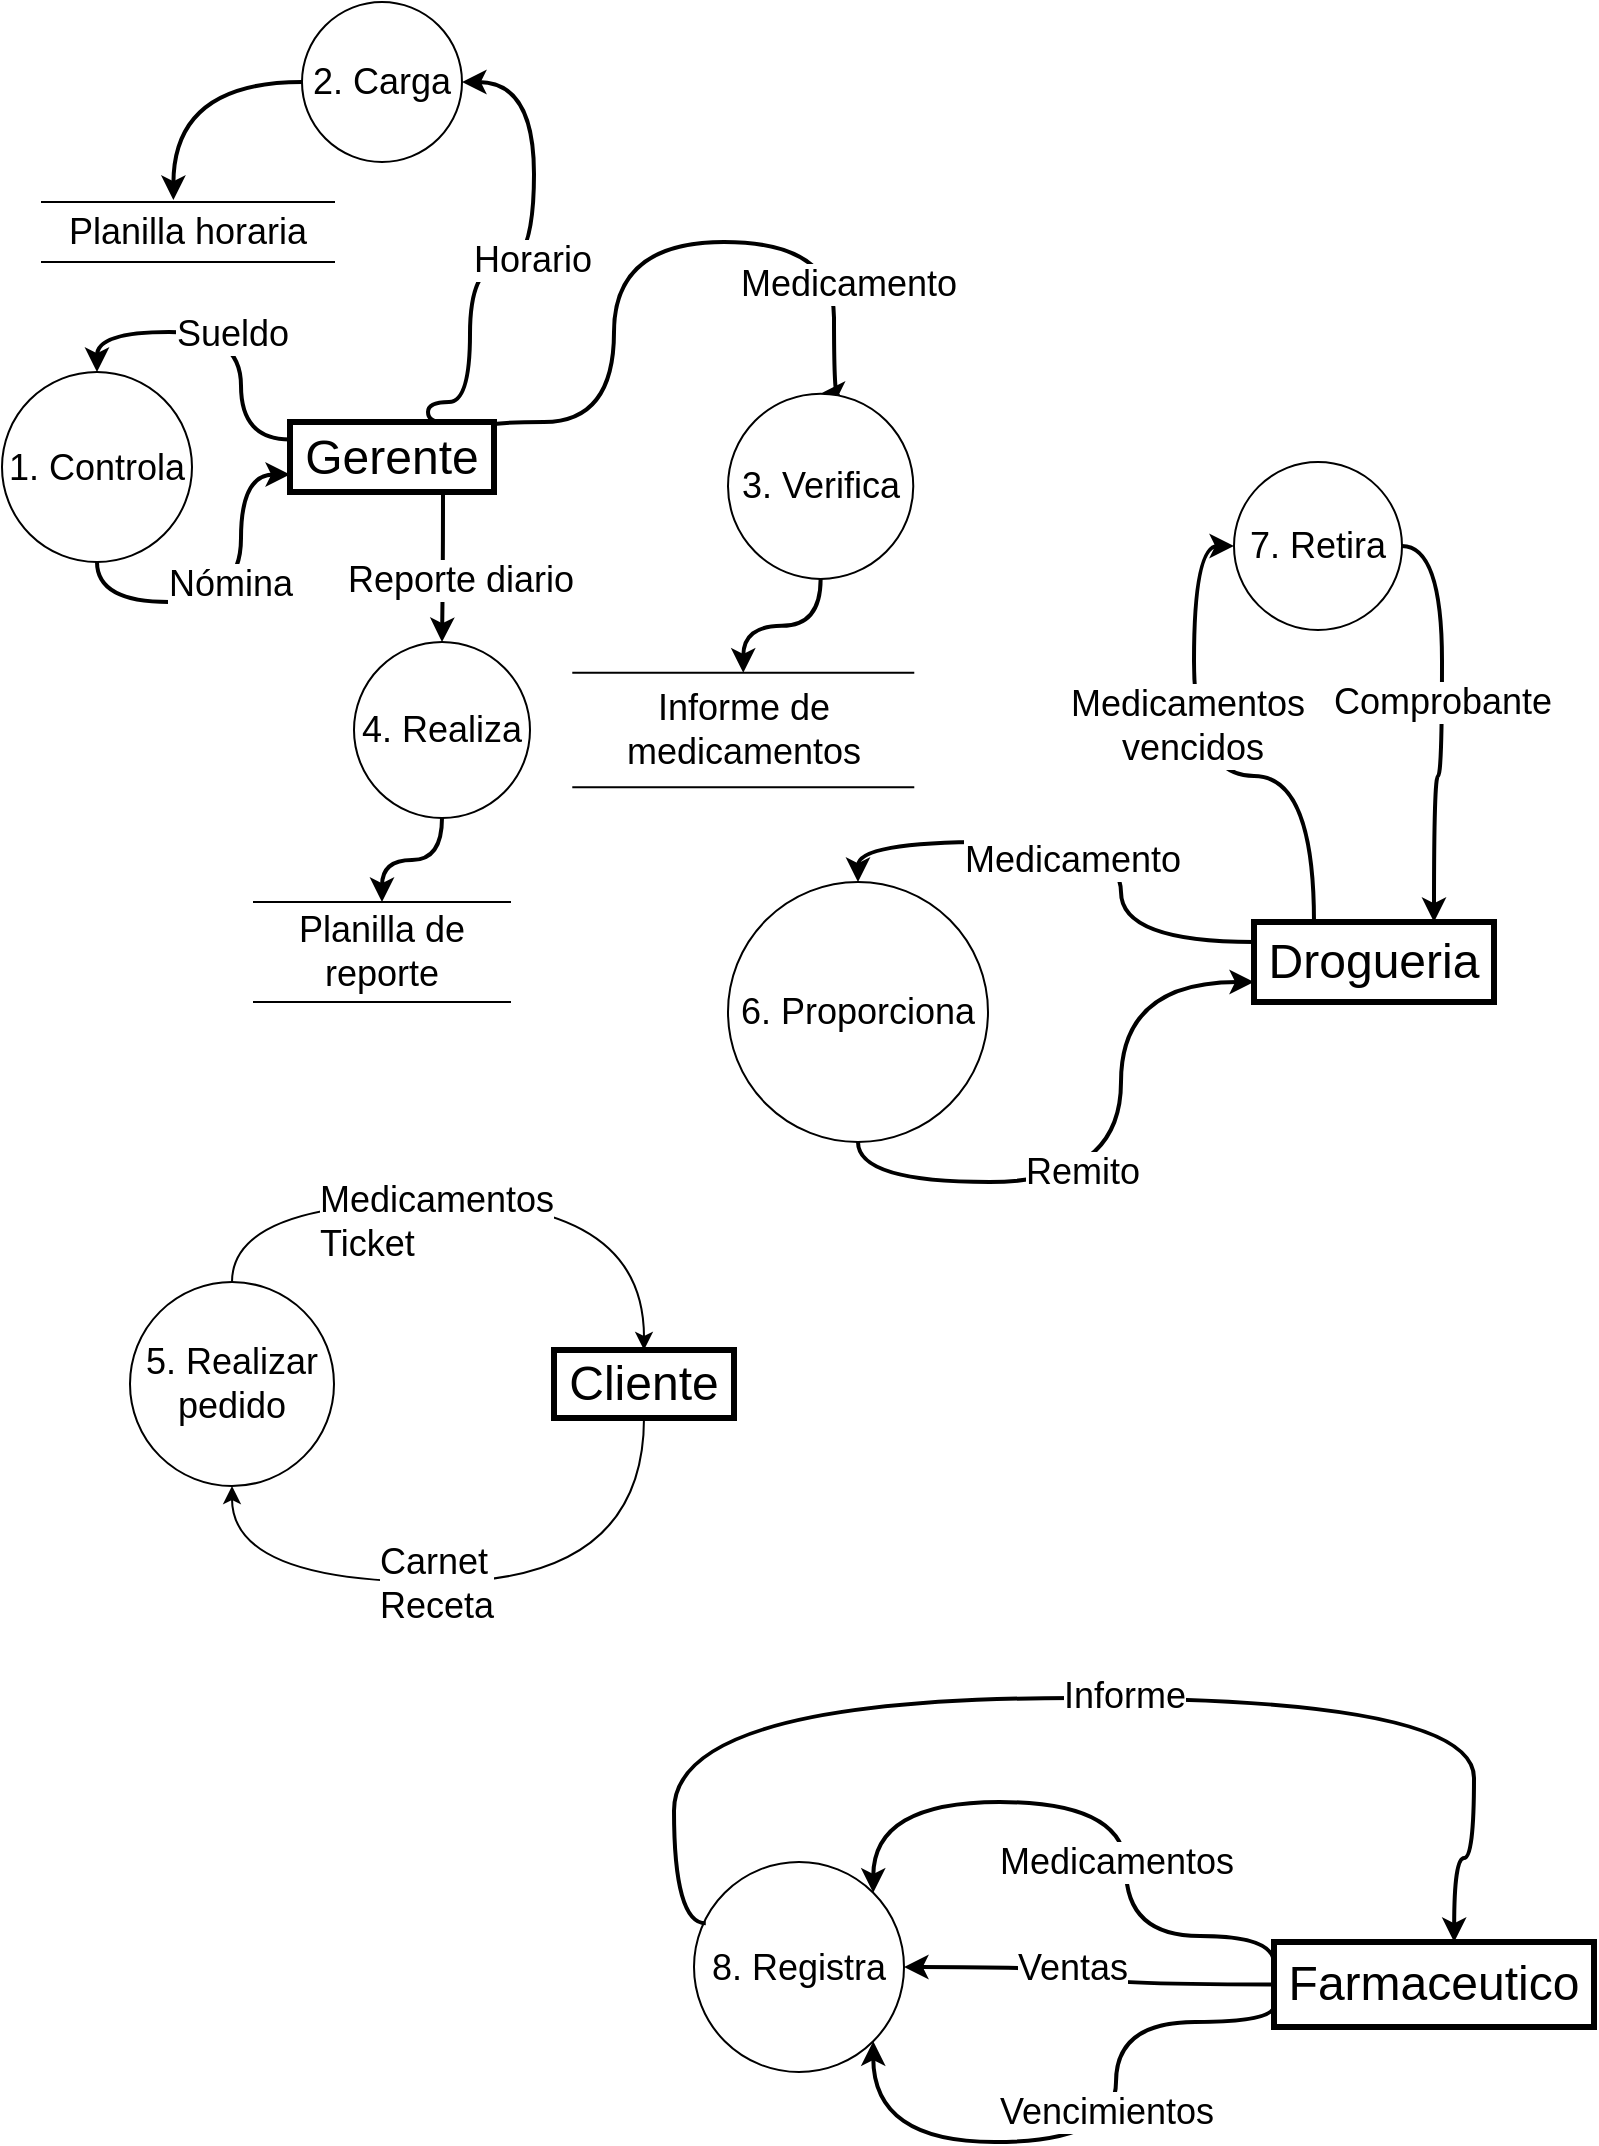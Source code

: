 <mxfile version="24.8.6" pages="2">
  <diagram id="8bPWiTlcKolvTdHzhJPU" name="DFD_Farmacia">
    <mxGraphModel dx="1042" dy="565" grid="1" gridSize="10" guides="1" tooltips="1" connect="1" arrows="1" fold="1" page="1" pageScale="1" pageWidth="827" pageHeight="1169" math="0" shadow="0">
      <root>
        <mxCell id="0" />
        <mxCell id="1" parent="0" />
        <mxCell id="YV-PIig6HxP3eE1vPEk6-2" style="edgeStyle=orthogonalEdgeStyle;shape=connector;curved=1;rounded=0;orthogonalLoop=1;jettySize=auto;html=1;exitX=0;exitY=0.25;exitDx=0;exitDy=0;strokeColor=default;align=center;verticalAlign=middle;fontFamily=Helvetica;fontSize=18;fontColor=default;labelBackgroundColor=default;endArrow=classic;entryX=0.5;entryY=0;entryDx=0;entryDy=0;strokeWidth=2;" parent="1" source="YV-PIig6HxP3eE1vPEk6-7" target="YV-PIig6HxP3eE1vPEk6-4" edge="1">
          <mxGeometry relative="1" as="geometry">
            <mxPoint x="144" y="170" as="targetPoint" />
          </mxGeometry>
        </mxCell>
        <mxCell id="YV-PIig6HxP3eE1vPEk6-3" value="Sueldo" style="edgeLabel;html=1;align=center;verticalAlign=middle;resizable=0;points=[];fontFamily=Helvetica;fontSize=18;fontColor=default;labelBackgroundColor=default;" parent="YV-PIig6HxP3eE1vPEk6-2" connectable="0" vertex="1">
          <mxGeometry x="0.07" y="2" relative="1" as="geometry">
            <mxPoint x="8" y="-1" as="offset" />
          </mxGeometry>
        </mxCell>
        <mxCell id="_czeDnfp9WcagnM8m164-10" style="edgeStyle=orthogonalEdgeStyle;shape=connector;curved=1;rounded=0;orthogonalLoop=1;jettySize=auto;html=1;exitX=0.5;exitY=1;exitDx=0;exitDy=0;entryX=0;entryY=0.75;entryDx=0;entryDy=0;strokeColor=default;align=center;verticalAlign=middle;fontFamily=Helvetica;fontSize=11;fontColor=default;labelBackgroundColor=default;endArrow=classic;strokeWidth=2;" parent="1" source="YV-PIig6HxP3eE1vPEk6-4" target="YV-PIig6HxP3eE1vPEk6-7" edge="1">
          <mxGeometry relative="1" as="geometry" />
        </mxCell>
        <mxCell id="_czeDnfp9WcagnM8m164-11" value="&lt;font style=&quot;font-size: 18px;&quot;&gt;Nómina&lt;/font&gt;" style="edgeLabel;html=1;align=center;verticalAlign=middle;resizable=0;points=[];fontFamily=Helvetica;fontSize=11;fontColor=default;labelBackgroundColor=default;" parent="_czeDnfp9WcagnM8m164-10" vertex="1" connectable="0">
          <mxGeometry x="0.123" y="6" relative="1" as="geometry">
            <mxPoint as="offset" />
          </mxGeometry>
        </mxCell>
        <mxCell id="YV-PIig6HxP3eE1vPEk6-4" value="1. Controla" style="ellipse;whiteSpace=wrap;html=1;aspect=fixed;fontSize=18;" parent="1" vertex="1">
          <mxGeometry x="4" y="195" width="95" height="95" as="geometry" />
        </mxCell>
        <mxCell id="YV-PIig6HxP3eE1vPEk6-5" value="2. Carga" style="ellipse;whiteSpace=wrap;html=1;aspect=fixed;fontSize=18;" parent="1" vertex="1">
          <mxGeometry x="154" y="10" width="80" height="80" as="geometry" />
        </mxCell>
        <mxCell id="YV-PIig6HxP3eE1vPEk6-27" style="edgeStyle=orthogonalEdgeStyle;shape=connector;curved=1;rounded=0;orthogonalLoop=1;jettySize=auto;html=1;exitX=0.5;exitY=1;exitDx=0;exitDy=0;entryX=0.5;entryY=0;entryDx=0;entryDy=0;strokeColor=default;align=center;verticalAlign=middle;fontFamily=Helvetica;fontSize=18;fontColor=default;labelBackgroundColor=default;endArrow=classic;strokeWidth=2;" parent="1" source="YV-PIig6HxP3eE1vPEk6-6" target="YV-PIig6HxP3eE1vPEk6-26" edge="1">
          <mxGeometry relative="1" as="geometry" />
        </mxCell>
        <mxCell id="YV-PIig6HxP3eE1vPEk6-6" value="4. Realiza" style="ellipse;whiteSpace=wrap;html=1;aspect=fixed;fontSize=18;" parent="1" vertex="1">
          <mxGeometry x="180" y="330" width="88" height="88" as="geometry" />
        </mxCell>
        <mxCell id="YV-PIig6HxP3eE1vPEk6-22" style="edgeStyle=orthogonalEdgeStyle;shape=connector;curved=1;rounded=0;orthogonalLoop=1;jettySize=auto;html=1;exitX=1;exitY=0.25;exitDx=0;exitDy=0;entryX=0.5;entryY=0;entryDx=0;entryDy=0;strokeColor=default;align=center;verticalAlign=middle;fontFamily=Helvetica;fontSize=18;fontColor=default;labelBackgroundColor=default;endArrow=classic;strokeWidth=2;" parent="1" source="YV-PIig6HxP3eE1vPEk6-7" target="YV-PIig6HxP3eE1vPEk6-8" edge="1">
          <mxGeometry relative="1" as="geometry">
            <Array as="points">
              <mxPoint x="240" y="220" />
              <mxPoint x="310" y="220" />
              <mxPoint x="310" y="130" />
              <mxPoint x="420" y="130" />
              <mxPoint x="420" y="206" />
            </Array>
          </mxGeometry>
        </mxCell>
        <mxCell id="YV-PIig6HxP3eE1vPEk6-23" value="Medicamento" style="edgeLabel;html=1;align=center;verticalAlign=middle;resizable=0;points=[];fontFamily=Helvetica;fontSize=18;fontColor=default;labelBackgroundColor=default;" parent="YV-PIig6HxP3eE1vPEk6-22" connectable="0" vertex="1">
          <mxGeometry x="-0.362" y="-2" relative="1" as="geometry">
            <mxPoint x="115" y="-40" as="offset" />
          </mxGeometry>
        </mxCell>
        <mxCell id="YV-PIig6HxP3eE1vPEk6-24" style="edgeStyle=orthogonalEdgeStyle;shape=connector;curved=1;rounded=0;orthogonalLoop=1;jettySize=auto;html=1;exitX=0.75;exitY=1;exitDx=0;exitDy=0;entryX=0.5;entryY=0;entryDx=0;entryDy=0;strokeColor=default;align=center;verticalAlign=middle;fontFamily=Helvetica;fontSize=18;fontColor=default;labelBackgroundColor=default;endArrow=classic;strokeWidth=2;" parent="1" source="YV-PIig6HxP3eE1vPEk6-7" target="YV-PIig6HxP3eE1vPEk6-6" edge="1">
          <mxGeometry relative="1" as="geometry" />
        </mxCell>
        <mxCell id="YV-PIig6HxP3eE1vPEk6-25" value="Reporte diario" style="edgeLabel;html=1;align=center;verticalAlign=middle;resizable=0;points=[];fontFamily=Helvetica;fontSize=18;fontColor=default;labelBackgroundColor=default;" parent="YV-PIig6HxP3eE1vPEk6-24" connectable="0" vertex="1">
          <mxGeometry x="0.107" y="-2" relative="1" as="geometry">
            <mxPoint x="11" y="2" as="offset" />
          </mxGeometry>
        </mxCell>
        <mxCell id="_czeDnfp9WcagnM8m164-12" style="edgeStyle=orthogonalEdgeStyle;shape=connector;curved=1;rounded=0;orthogonalLoop=1;jettySize=auto;html=1;exitX=0.75;exitY=0;exitDx=0;exitDy=0;entryX=1;entryY=0.5;entryDx=0;entryDy=0;strokeColor=default;strokeWidth=2;align=center;verticalAlign=middle;fontFamily=Helvetica;fontSize=11;fontColor=default;labelBackgroundColor=default;endArrow=classic;" parent="1" source="YV-PIig6HxP3eE1vPEk6-7" target="YV-PIig6HxP3eE1vPEk6-5" edge="1">
          <mxGeometry relative="1" as="geometry">
            <Array as="points">
              <mxPoint x="217" y="210" />
              <mxPoint x="238" y="210" />
              <mxPoint x="238" y="142" />
              <mxPoint x="270" y="142" />
              <mxPoint x="270" y="50" />
            </Array>
          </mxGeometry>
        </mxCell>
        <mxCell id="_czeDnfp9WcagnM8m164-13" value="Horario" style="edgeLabel;html=1;align=center;verticalAlign=middle;resizable=0;points=[];fontFamily=Helvetica;fontSize=18;fontColor=default;labelBackgroundColor=default;" parent="_czeDnfp9WcagnM8m164-12" vertex="1" connectable="0">
          <mxGeometry x="0.032" y="3" relative="1" as="geometry">
            <mxPoint as="offset" />
          </mxGeometry>
        </mxCell>
        <mxCell id="YV-PIig6HxP3eE1vPEk6-7" value="&lt;font style=&quot;font-size: 24px;&quot;&gt;Gerente&lt;/font&gt;" style="rounded=0;whiteSpace=wrap;html=1;fontSize=18;strokeWidth=3;" parent="1" vertex="1">
          <mxGeometry x="148" y="220" width="102" height="35" as="geometry" />
        </mxCell>
        <mxCell id="WtPq1VVU2qWThRhTAuw3-4" style="edgeStyle=orthogonalEdgeStyle;rounded=0;orthogonalLoop=1;jettySize=auto;html=1;exitX=0.5;exitY=1;exitDx=0;exitDy=0;entryX=0.5;entryY=0;entryDx=0;entryDy=0;curved=1;fontSize=18;strokeWidth=2;" parent="1" source="YV-PIig6HxP3eE1vPEk6-8" target="WtPq1VVU2qWThRhTAuw3-3" edge="1">
          <mxGeometry relative="1" as="geometry" />
        </mxCell>
        <mxCell id="YV-PIig6HxP3eE1vPEk6-8" value="3. Verifica" style="ellipse;whiteSpace=wrap;html=1;aspect=fixed;fontSize=18;" parent="1" vertex="1">
          <mxGeometry x="367" y="205.82" width="92.64" height="92.64" as="geometry" />
        </mxCell>
        <mxCell id="_czeDnfp9WcagnM8m164-1" style="edgeStyle=orthogonalEdgeStyle;rounded=0;orthogonalLoop=1;jettySize=auto;html=1;exitX=0;exitY=0.25;exitDx=0;exitDy=0;entryX=1;entryY=0;entryDx=0;entryDy=0;curved=1;strokeWidth=2;" parent="1" source="YV-PIig6HxP3eE1vPEk6-14" target="-HLmebLIenSybxcBl1Y0-35" edge="1">
          <mxGeometry relative="1" as="geometry">
            <Array as="points">
              <mxPoint x="566" y="977" />
              <mxPoint x="566" y="910" />
              <mxPoint x="440" y="910" />
            </Array>
          </mxGeometry>
        </mxCell>
        <mxCell id="_czeDnfp9WcagnM8m164-4" value="&lt;font style=&quot;font-size: 18px;&quot;&gt;Medicamentos&lt;/font&gt;" style="edgeLabel;html=1;align=center;verticalAlign=middle;resizable=0;points=[];fontSize=18;" parent="_czeDnfp9WcagnM8m164-1" vertex="1" connectable="0">
          <mxGeometry x="0.209" y="4" relative="1" as="geometry">
            <mxPoint x="38" y="26" as="offset" />
          </mxGeometry>
        </mxCell>
        <mxCell id="_czeDnfp9WcagnM8m164-2" style="edgeStyle=orthogonalEdgeStyle;rounded=0;orthogonalLoop=1;jettySize=auto;html=1;exitX=0;exitY=0.75;exitDx=0;exitDy=0;entryX=1;entryY=1;entryDx=0;entryDy=0;curved=1;strokeWidth=2;" parent="1" source="YV-PIig6HxP3eE1vPEk6-14" target="-HLmebLIenSybxcBl1Y0-35" edge="1">
          <mxGeometry relative="1" as="geometry">
            <Array as="points">
              <mxPoint x="640" y="1020" />
              <mxPoint x="561" y="1020" />
              <mxPoint x="561" y="1080" />
              <mxPoint x="440" y="1080" />
            </Array>
          </mxGeometry>
        </mxCell>
        <mxCell id="_czeDnfp9WcagnM8m164-6" value="&lt;font style=&quot;font-size: 18px;&quot;&gt;Vencimientos&lt;/font&gt;" style="edgeLabel;html=1;align=center;verticalAlign=middle;resizable=0;points=[];fontSize=18;" parent="_czeDnfp9WcagnM8m164-2" vertex="1" connectable="0">
          <mxGeometry x="-0.038" y="-6" relative="1" as="geometry">
            <mxPoint x="1" y="-9" as="offset" />
          </mxGeometry>
        </mxCell>
        <mxCell id="_czeDnfp9WcagnM8m164-3" style="edgeStyle=orthogonalEdgeStyle;rounded=0;orthogonalLoop=1;jettySize=auto;html=1;exitX=0;exitY=0.5;exitDx=0;exitDy=0;entryX=1;entryY=0.5;entryDx=0;entryDy=0;curved=1;strokeWidth=2;" parent="1" source="YV-PIig6HxP3eE1vPEk6-14" target="-HLmebLIenSybxcBl1Y0-35" edge="1">
          <mxGeometry relative="1" as="geometry" />
        </mxCell>
        <mxCell id="_czeDnfp9WcagnM8m164-5" value="&lt;font style=&quot;font-size: 18px;&quot;&gt;Ventas&lt;/font&gt;" style="edgeLabel;html=1;align=center;verticalAlign=middle;resizable=0;points=[];fontSize=18;" parent="_czeDnfp9WcagnM8m164-3" vertex="1" connectable="0">
          <mxGeometry x="0.059" relative="1" as="geometry">
            <mxPoint x="-8" as="offset" />
          </mxGeometry>
        </mxCell>
        <mxCell id="YV-PIig6HxP3eE1vPEk6-14" value="&lt;font style=&quot;font-size: 24px;&quot;&gt;Farmaceutico&lt;/font&gt;" style="rounded=0;whiteSpace=wrap;html=1;fontSize=18;strokeWidth=3;" parent="1" vertex="1">
          <mxGeometry x="640" y="980" width="160" height="42.5" as="geometry" />
        </mxCell>
        <mxCell id="YV-PIig6HxP3eE1vPEk6-20" value="Planilla horaria" style="shape=partialRectangle;whiteSpace=wrap;html=1;left=0;right=0;fillColor=none;fontFamily=Helvetica;fontSize=18;fontColor=default;labelBackgroundColor=default;" parent="1" vertex="1">
          <mxGeometry x="24" y="110" width="146" height="30" as="geometry" />
        </mxCell>
        <mxCell id="YV-PIig6HxP3eE1vPEk6-26" value="Planilla de reporte" style="shape=partialRectangle;whiteSpace=wrap;html=1;left=0;right=0;fillColor=none;fontFamily=Helvetica;fontSize=18;fontColor=default;labelBackgroundColor=default;" parent="1" vertex="1">
          <mxGeometry x="130" y="460" width="128" height="50" as="geometry" />
        </mxCell>
        <mxCell id="YV-PIig6HxP3eE1vPEk6-47" style="edgeStyle=orthogonalEdgeStyle;shape=connector;curved=1;rounded=0;orthogonalLoop=1;jettySize=auto;html=1;exitX=0;exitY=0.25;exitDx=0;exitDy=0;strokeColor=default;align=center;verticalAlign=middle;fontFamily=Helvetica;fontSize=18;fontColor=default;labelBackgroundColor=default;endArrow=classic;entryX=0.5;entryY=0;entryDx=0;entryDy=0;strokeWidth=2;" parent="1" source="YV-PIig6HxP3eE1vPEk6-55" target="YV-PIig6HxP3eE1vPEk6-49" edge="1">
          <mxGeometry relative="1" as="geometry">
            <mxPoint x="531" y="80.04" as="targetPoint" />
          </mxGeometry>
        </mxCell>
        <mxCell id="YV-PIig6HxP3eE1vPEk6-48" value="Medicamento" style="edgeLabel;html=1;align=center;verticalAlign=middle;resizable=0;points=[];fontFamily=Helvetica;fontSize=18;fontColor=default;labelBackgroundColor=default;" parent="YV-PIig6HxP3eE1vPEk6-47" connectable="0" vertex="1">
          <mxGeometry x="0.07" y="2" relative="1" as="geometry">
            <mxPoint x="2" y="7" as="offset" />
          </mxGeometry>
        </mxCell>
        <mxCell id="YV-PIig6HxP3eE1vPEk6-49" value="6. Proporciona" style="ellipse;whiteSpace=wrap;html=1;aspect=fixed;fontSize=18;" parent="1" vertex="1">
          <mxGeometry x="367" y="450" width="130" height="130" as="geometry" />
        </mxCell>
        <mxCell id="-HLmebLIenSybxcBl1Y0-60" style="edgeStyle=orthogonalEdgeStyle;shape=connector;curved=1;rounded=0;orthogonalLoop=1;jettySize=auto;html=1;exitX=0.25;exitY=0;exitDx=0;exitDy=0;entryX=0;entryY=0.5;entryDx=0;entryDy=0;strokeColor=default;align=center;verticalAlign=middle;fontFamily=Helvetica;fontSize=18;fontColor=default;labelBackgroundColor=default;endArrow=classic;strokeWidth=2;" parent="1" source="YV-PIig6HxP3eE1vPEk6-55" target="-HLmebLIenSybxcBl1Y0-53" edge="1">
          <mxGeometry relative="1" as="geometry" />
        </mxCell>
        <mxCell id="-HLmebLIenSybxcBl1Y0-61" value="Medicamentos&amp;nbsp;&lt;div style=&quot;font-size: 18px;&quot;&gt;vencidos&lt;/div&gt;" style="edgeLabel;html=1;align=center;verticalAlign=middle;resizable=0;points=[];fontFamily=Helvetica;fontSize=18;fontColor=default;labelBackgroundColor=default;" parent="-HLmebLIenSybxcBl1Y0-60" vertex="1" connectable="0">
          <mxGeometry x="0.183" y="1" relative="1" as="geometry">
            <mxPoint as="offset" />
          </mxGeometry>
        </mxCell>
        <mxCell id="YV-PIig6HxP3eE1vPEk6-55" value="&lt;font style=&quot;font-size: 24px;&quot;&gt;Drogueria&lt;/font&gt;" style="rounded=0;whiteSpace=wrap;html=1;fontSize=18;strokeWidth=3;" parent="1" vertex="1">
          <mxGeometry x="630" y="470" width="120" height="40" as="geometry" />
        </mxCell>
        <mxCell id="YV-PIig6HxP3eE1vPEk6-57" style="edgeStyle=orthogonalEdgeStyle;shape=connector;curved=1;rounded=0;orthogonalLoop=1;jettySize=auto;html=1;strokeColor=default;align=center;verticalAlign=middle;fontFamily=Helvetica;fontSize=18;fontColor=default;labelBackgroundColor=default;endArrow=classic;entryX=0;entryY=0.75;entryDx=0;entryDy=0;exitX=0.5;exitY=1;exitDx=0;exitDy=0;strokeWidth=2;" parent="1" source="YV-PIig6HxP3eE1vPEk6-49" target="YV-PIig6HxP3eE1vPEk6-55" edge="1">
          <mxGeometry relative="1" as="geometry">
            <mxPoint x="431.0" y="220.0" as="targetPoint" />
          </mxGeometry>
        </mxCell>
        <mxCell id="YV-PIig6HxP3eE1vPEk6-58" value="Remito" style="edgeLabel;html=1;align=center;verticalAlign=middle;resizable=0;points=[];fontFamily=Helvetica;fontSize=18;fontColor=default;labelBackgroundColor=default;" parent="YV-PIig6HxP3eE1vPEk6-57" connectable="0" vertex="1">
          <mxGeometry x="-0.225" y="7" relative="1" as="geometry">
            <mxPoint x="9" y="2" as="offset" />
          </mxGeometry>
        </mxCell>
        <mxCell id="WtPq1VVU2qWThRhTAuw3-3" value="Informe de medicamentos" style="shape=partialRectangle;whiteSpace=wrap;html=1;left=0;right=0;fillColor=none;fontFamily=Helvetica;fontSize=18;fontColor=default;labelBackgroundColor=default;" parent="1" vertex="1">
          <mxGeometry x="289.64" y="345.35" width="170" height="57.29" as="geometry" />
        </mxCell>
        <mxCell id="Fgx4nzN2i-ZgMFETRYgD-6" style="edgeStyle=orthogonalEdgeStyle;shape=connector;curved=1;rounded=0;orthogonalLoop=1;jettySize=auto;html=1;exitX=0.5;exitY=1;exitDx=0;exitDy=0;entryX=0.5;entryY=1;entryDx=0;entryDy=0;strokeColor=default;align=center;verticalAlign=middle;fontFamily=Helvetica;fontSize=11;fontColor=default;labelBackgroundColor=default;endArrow=classic;" edge="1" parent="1" source="-HLmebLIenSybxcBl1Y0-29" target="Fgx4nzN2i-ZgMFETRYgD-1">
          <mxGeometry relative="1" as="geometry">
            <Array as="points">
              <mxPoint x="325" y="800" />
              <mxPoint x="119" y="800" />
            </Array>
          </mxGeometry>
        </mxCell>
        <mxCell id="Fgx4nzN2i-ZgMFETRYgD-7" value="Carnet&lt;div&gt;Receta&lt;/div&gt;" style="edgeLabel;html=1;align=left;verticalAlign=middle;resizable=0;points=[];fontFamily=Helvetica;fontSize=18;fontColor=default;labelBackgroundColor=default;" vertex="1" connectable="0" parent="Fgx4nzN2i-ZgMFETRYgD-6">
          <mxGeometry x="0.11" y="1" relative="1" as="geometry">
            <mxPoint x="-30" as="offset" />
          </mxGeometry>
        </mxCell>
        <mxCell id="-HLmebLIenSybxcBl1Y0-29" value="&lt;font style=&quot;font-size: 24px;&quot;&gt;Cliente&lt;/font&gt;" style="rounded=0;whiteSpace=wrap;html=1;fontSize=18;strokeWidth=3;" parent="1" vertex="1">
          <mxGeometry x="280" y="684" width="90" height="34" as="geometry" />
        </mxCell>
        <mxCell id="-HLmebLIenSybxcBl1Y0-35" value="8. Registra" style="ellipse;whiteSpace=wrap;html=1;aspect=fixed;fontSize=18;" parent="1" vertex="1">
          <mxGeometry x="350" y="940" width="105" height="105" as="geometry" />
        </mxCell>
        <mxCell id="-HLmebLIenSybxcBl1Y0-57" style="edgeStyle=orthogonalEdgeStyle;shape=connector;curved=1;rounded=0;orthogonalLoop=1;jettySize=auto;html=1;exitX=1;exitY=0.5;exitDx=0;exitDy=0;entryX=0.75;entryY=0;entryDx=0;entryDy=0;strokeColor=default;align=center;verticalAlign=middle;fontFamily=Helvetica;fontSize=18;fontColor=default;labelBackgroundColor=default;endArrow=classic;strokeWidth=2;" parent="1" source="-HLmebLIenSybxcBl1Y0-53" target="YV-PIig6HxP3eE1vPEk6-55" edge="1">
          <mxGeometry relative="1" as="geometry" />
        </mxCell>
        <mxCell id="-HLmebLIenSybxcBl1Y0-58" value="Comprobante" style="edgeLabel;html=1;align=center;verticalAlign=middle;resizable=0;points=[];fontFamily=Helvetica;fontSize=18;fontColor=default;labelBackgroundColor=default;" parent="-HLmebLIenSybxcBl1Y0-57" vertex="1" connectable="0">
          <mxGeometry x="-0.082" relative="1" as="geometry">
            <mxPoint as="offset" />
          </mxGeometry>
        </mxCell>
        <mxCell id="-HLmebLIenSybxcBl1Y0-53" value="7. Retira" style="ellipse;whiteSpace=wrap;html=1;aspect=fixed;fontSize=18;" parent="1" vertex="1">
          <mxGeometry x="620" y="240.0" width="84" height="84" as="geometry" />
        </mxCell>
        <mxCell id="_czeDnfp9WcagnM8m164-7" style="edgeStyle=orthogonalEdgeStyle;rounded=0;orthogonalLoop=1;jettySize=auto;html=1;entryX=0.563;entryY=0;entryDx=0;entryDy=0;entryPerimeter=0;curved=1;strokeWidth=2;exitX=0.056;exitY=0.292;exitDx=0;exitDy=0;exitPerimeter=0;" parent="1" source="-HLmebLIenSybxcBl1Y0-35" target="YV-PIig6HxP3eE1vPEk6-14" edge="1">
          <mxGeometry relative="1" as="geometry">
            <mxPoint x="350" y="970" as="sourcePoint" />
            <mxPoint x="735.28" y="968.053" as="targetPoint" />
            <Array as="points">
              <mxPoint x="340" y="971" />
              <mxPoint x="340" y="858" />
              <mxPoint x="740" y="858" />
              <mxPoint x="740" y="938" />
              <mxPoint x="730" y="938" />
            </Array>
          </mxGeometry>
        </mxCell>
        <mxCell id="_czeDnfp9WcagnM8m164-8" value="&lt;span style=&quot;font-size: 18px;&quot;&gt;Informe&lt;/span&gt;" style="edgeLabel;html=1;align=center;verticalAlign=middle;resizable=0;points=[];fontSize=18;" parent="_czeDnfp9WcagnM8m164-7" vertex="1" connectable="0">
          <mxGeometry x="0.069" y="1" relative="1" as="geometry">
            <mxPoint as="offset" />
          </mxGeometry>
        </mxCell>
        <mxCell id="_czeDnfp9WcagnM8m164-9" style="edgeStyle=orthogonalEdgeStyle;rounded=0;orthogonalLoop=1;jettySize=auto;html=1;exitX=0;exitY=0.5;exitDx=0;exitDy=0;entryX=0.45;entryY=-0.033;entryDx=0;entryDy=0;entryPerimeter=0;curved=1;strokeWidth=2;" parent="1" source="YV-PIig6HxP3eE1vPEk6-5" target="YV-PIig6HxP3eE1vPEk6-20" edge="1">
          <mxGeometry relative="1" as="geometry" />
        </mxCell>
        <mxCell id="Fgx4nzN2i-ZgMFETRYgD-5" style="edgeStyle=orthogonalEdgeStyle;shape=connector;curved=1;rounded=0;orthogonalLoop=1;jettySize=auto;html=1;exitX=0.5;exitY=0;exitDx=0;exitDy=0;entryX=0.5;entryY=0;entryDx=0;entryDy=0;strokeColor=default;align=center;verticalAlign=middle;fontFamily=Helvetica;fontSize=11;fontColor=default;labelBackgroundColor=default;endArrow=classic;" edge="1" parent="1" source="Fgx4nzN2i-ZgMFETRYgD-1" target="-HLmebLIenSybxcBl1Y0-29">
          <mxGeometry relative="1" as="geometry">
            <Array as="points">
              <mxPoint x="119" y="610" />
              <mxPoint x="325" y="610" />
            </Array>
          </mxGeometry>
        </mxCell>
        <mxCell id="Fgx4nzN2i-ZgMFETRYgD-8" value="Medicamentos&lt;div&gt;Ticket&lt;/div&gt;" style="edgeLabel;html=1;align=left;verticalAlign=middle;resizable=0;points=[];fontFamily=Helvetica;fontSize=18;fontColor=default;labelBackgroundColor=default;" vertex="1" connectable="0" parent="Fgx4nzN2i-ZgMFETRYgD-5">
          <mxGeometry x="-0.085" relative="1" as="geometry">
            <mxPoint x="-65" y="10" as="offset" />
          </mxGeometry>
        </mxCell>
        <mxCell id="Fgx4nzN2i-ZgMFETRYgD-1" value="5. Realizar pedido" style="ellipse;whiteSpace=wrap;html=1;aspect=fixed;fontSize=18;" vertex="1" parent="1">
          <mxGeometry x="68" y="650" width="102" height="102" as="geometry" />
        </mxCell>
      </root>
    </mxGraphModel>
  </diagram>
  <diagram id="hfL9VkpcNAfhfD8cQorw" name="DER_Farmacia">
    <mxGraphModel dx="1389" dy="753" grid="1" gridSize="10" guides="1" tooltips="1" connect="1" arrows="1" fold="1" page="1" pageScale="1" pageWidth="827" pageHeight="1169" math="0" shadow="0">
      <root>
        <mxCell id="0" />
        <mxCell id="1" parent="0" />
        <mxCell id="d__77BIjv8BIxXyRGoV--1" style="edgeStyle=orthogonalEdgeStyle;shape=connector;curved=1;rounded=0;orthogonalLoop=1;jettySize=auto;html=1;exitX=0.5;exitY=1;exitDx=0;exitDy=0;entryX=0.5;entryY=0;entryDx=0;entryDy=0;strokeColor=default;strokeWidth=2;align=center;verticalAlign=middle;fontFamily=Helvetica;fontSize=11;fontColor=default;labelBackgroundColor=default;endArrow=classic;" edge="1" parent="1" source="PA_TCz9xRh9xSV_oXa-k-8" target="uQWyk7mKVvRFVSpA66os-4">
          <mxGeometry relative="1" as="geometry" />
        </mxCell>
        <mxCell id="zKrqzVpvnBBqY-nF42Q9-30" style="edgeStyle=orthogonalEdgeStyle;rounded=0;orthogonalLoop=1;jettySize=auto;html=1;strokeWidth=2;entryX=0.444;entryY=1.008;entryDx=0;entryDy=0;entryPerimeter=0;" parent="1" source="PA_TCz9xRh9xSV_oXa-k-25" target="PA_TCz9xRh9xSV_oXa-k-2" edge="1">
          <mxGeometry relative="1" as="geometry">
            <Array as="points" />
            <mxPoint x="290" y="121" as="targetPoint" />
          </mxGeometry>
        </mxCell>
        <mxCell id="zKrqzVpvnBBqY-nF42Q9-23" value="Medicamentos vencidos" style="rounded=0;whiteSpace=wrap;html=1;strokeWidth=2;fontSize=18;" parent="1" vertex="1">
          <mxGeometry x="505" y="342.5" width="135" height="50" as="geometry" />
        </mxCell>
        <mxCell id="zKrqzVpvnBBqY-nF42Q9-15" value="Emitir" style="rhombus;whiteSpace=wrap;html=1;strokeWidth=2;fontSize=18;" parent="1" vertex="1">
          <mxGeometry x="225" y="480" width="70" height="60" as="geometry" />
        </mxCell>
        <mxCell id="uQWyk7mKVvRFVSpA66os-4" value="Factura" style="rounded=0;whiteSpace=wrap;html=1;strokeWidth=2;fontSize=18;" parent="1" vertex="1">
          <mxGeometry x="225" y="610" width="70" height="30" as="geometry" />
        </mxCell>
        <mxCell id="X5R0ymO6Hlq577S1Xbkf-3" style="edgeStyle=orthogonalEdgeStyle;rounded=0;orthogonalLoop=1;jettySize=auto;html=1;exitX=1;exitY=0.5;exitDx=0;exitDy=0;entryX=0;entryY=0.5;entryDx=0;entryDy=0;strokeWidth=2;" parent="1" source="PA_TCz9xRh9xSV_oXa-k-1" target="PA_TCz9xRh9xSV_oXa-k-2" edge="1">
          <mxGeometry relative="1" as="geometry" />
        </mxCell>
        <mxCell id="PKkPOk1d82J491KUQw9T-4" style="edgeStyle=orthogonalEdgeStyle;shape=connector;curved=1;rounded=0;orthogonalLoop=1;jettySize=auto;html=1;exitX=0.5;exitY=1;exitDx=0;exitDy=0;entryX=0.5;entryY=0;entryDx=0;entryDy=0;strokeColor=default;strokeWidth=2;align=center;verticalAlign=middle;fontFamily=Helvetica;fontSize=11;fontColor=default;labelBackgroundColor=default;endArrow=classic;" edge="1" parent="1" source="PA_TCz9xRh9xSV_oXa-k-1" target="PA_TCz9xRh9xSV_oXa-k-31">
          <mxGeometry relative="1" as="geometry" />
        </mxCell>
        <mxCell id="PA_TCz9xRh9xSV_oXa-k-1" value="Cliente" style="rounded=0;whiteSpace=wrap;html=1;strokeWidth=2;fontSize=24;" parent="1" vertex="1">
          <mxGeometry x="10" y="80" width="80" height="30" as="geometry" />
        </mxCell>
        <mxCell id="PA_TCz9xRh9xSV_oXa-k-2" value="Medicamento" style="rounded=0;whiteSpace=wrap;html=1;strokeWidth=2;fontSize=18;" parent="1" vertex="1">
          <mxGeometry x="212" y="70" width="110" height="50" as="geometry" />
        </mxCell>
        <mxCell id="X5R0ymO6Hlq577S1Xbkf-2" style="edgeStyle=orthogonalEdgeStyle;rounded=0;orthogonalLoop=1;jettySize=auto;html=1;exitX=0;exitY=0.5;exitDx=0;exitDy=0;entryX=1;entryY=0.5;entryDx=0;entryDy=0;strokeWidth=2;" parent="1" source="PA_TCz9xRh9xSV_oXa-k-3" target="PA_TCz9xRh9xSV_oXa-k-2" edge="1">
          <mxGeometry relative="1" as="geometry" />
        </mxCell>
        <mxCell id="PA_TCz9xRh9xSV_oXa-k-3" value="&lt;font style=&quot;font-size: 24px;&quot;&gt;Farmacéutico&lt;/font&gt;" style="rounded=0;whiteSpace=wrap;html=1;strokeWidth=2;" parent="1" vertex="1">
          <mxGeometry x="440" y="73.75" width="150" height="42.5" as="geometry" />
        </mxCell>
        <mxCell id="PA_TCz9xRh9xSV_oXa-k-36" style="edgeStyle=orthogonalEdgeStyle;rounded=0;orthogonalLoop=1;jettySize=auto;html=1;exitX=0;exitY=0.5;exitDx=0;exitDy=0;entryX=1;entryY=0.5;entryDx=0;entryDy=0;strokeWidth=2;" parent="1" source="PA_TCz9xRh9xSV_oXa-k-4" target="PA_TCz9xRh9xSV_oXa-k-3" edge="1">
          <mxGeometry relative="1" as="geometry" />
        </mxCell>
        <mxCell id="PA_TCz9xRh9xSV_oXa-k-4" value="&lt;font style=&quot;font-size: 24px;&quot;&gt;Gerente&lt;/font&gt;" style="rounded=0;whiteSpace=wrap;html=1;strokeWidth=2;" parent="1" vertex="1">
          <mxGeometry x="720" y="75" width="90" height="40" as="geometry" />
        </mxCell>
        <mxCell id="PA_TCz9xRh9xSV_oXa-k-5" value="Compra" style="rhombus;whiteSpace=wrap;html=1;strokeWidth=2;fontSize=18;" parent="1" vertex="1">
          <mxGeometry x="100" y="65" width="90" height="60" as="geometry" />
        </mxCell>
        <mxCell id="PA_TCz9xRh9xSV_oXa-k-6" value="Entrega" style="rhombus;whiteSpace=wrap;html=1;strokeWidth=2;fontSize=18;" parent="1" vertex="1">
          <mxGeometry x="344" y="60" width="86" height="70" as="geometry" />
        </mxCell>
        <mxCell id="PA_TCz9xRh9xSV_oXa-k-7" value="&lt;font style=&quot;font-size: 18px;&quot;&gt;Controla&lt;/font&gt;" style="rhombus;whiteSpace=wrap;html=1;strokeWidth=2;" parent="1" vertex="1">
          <mxGeometry x="610" y="67.5" width="90" height="55" as="geometry" />
        </mxCell>
        <mxCell id="zKrqzVpvnBBqY-nF42Q9-26" style="edgeStyle=orthogonalEdgeStyle;rounded=0;orthogonalLoop=1;jettySize=auto;html=1;exitX=1;exitY=0.5;exitDx=0;exitDy=0;entryX=0;entryY=0.5;entryDx=0;entryDy=0;strokeWidth=2;" parent="1" source="PA_TCz9xRh9xSV_oXa-k-8" target="zKrqzVpvnBBqY-nF42Q9-23" edge="1">
          <mxGeometry relative="1" as="geometry" />
        </mxCell>
        <mxCell id="jYtnLY6wCE0lxXZNdrm9-3" style="edgeStyle=orthogonalEdgeStyle;shape=connector;rounded=0;orthogonalLoop=1;jettySize=auto;html=1;exitX=0.5;exitY=0;exitDx=0;exitDy=0;entryX=0.5;entryY=1;entryDx=0;entryDy=0;strokeColor=default;strokeWidth=2;align=center;verticalAlign=middle;fontFamily=Helvetica;fontSize=11;fontColor=default;labelBackgroundColor=default;endArrow=classic;" edge="1" parent="1" source="PA_TCz9xRh9xSV_oXa-k-8" target="PA_TCz9xRh9xSV_oXa-k-25">
          <mxGeometry relative="1" as="geometry" />
        </mxCell>
        <mxCell id="PA_TCz9xRh9xSV_oXa-k-8" value="Drogueria" style="rounded=0;whiteSpace=wrap;html=1;strokeWidth=2;fontSize=24;" parent="1" vertex="1">
          <mxGeometry x="205" y="340" width="110" height="60" as="geometry" />
        </mxCell>
        <mxCell id="PA_TCz9xRh9xSV_oXa-k-31" value="Ticket fiscal" style="rounded=0;whiteSpace=wrap;html=1;strokeWidth=2;fontSize=18;" parent="1" vertex="1">
          <mxGeometry x="5" y="260" width="90" height="40" as="geometry" />
        </mxCell>
        <mxCell id="zKrqzVpvnBBqY-nF42Q9-1" value="1" style="text;html=1;align=center;verticalAlign=middle;whiteSpace=wrap;rounded=0;strokeWidth=2;" parent="1" vertex="1">
          <mxGeometry x="80" y="65" width="50" height="20" as="geometry" />
        </mxCell>
        <mxCell id="zKrqzVpvnBBqY-nF42Q9-5" value="N" style="text;html=1;align=center;verticalAlign=middle;whiteSpace=wrap;rounded=0;strokeWidth=2;" parent="1" vertex="1">
          <mxGeometry x="160" y="60" width="60" height="30" as="geometry" />
        </mxCell>
        <mxCell id="zKrqzVpvnBBqY-nF42Q9-7" value="N" style="text;html=1;align=center;verticalAlign=middle;whiteSpace=wrap;rounded=0;strokeWidth=2;" parent="1" vertex="1">
          <mxGeometry x="240" y="170" width="60" height="30" as="geometry" />
        </mxCell>
        <mxCell id="zKrqzVpvnBBqY-nF42Q9-8" value="1" style="text;html=1;align=center;verticalAlign=middle;whiteSpace=wrap;rounded=0;strokeWidth=2;" parent="1" vertex="1">
          <mxGeometry x="670" y="60" width="60" height="30" as="geometry" />
        </mxCell>
        <mxCell id="zKrqzVpvnBBqY-nF42Q9-9" value="N" style="text;html=1;align=center;verticalAlign=middle;whiteSpace=wrap;rounded=0;strokeWidth=2;" parent="1" vertex="1">
          <mxGeometry x="590" y="60" width="60" height="30" as="geometry" />
        </mxCell>
        <mxCell id="zKrqzVpvnBBqY-nF42Q9-10" value="1" style="text;html=1;align=center;verticalAlign=middle;whiteSpace=wrap;rounded=0;strokeWidth=2;" parent="1" vertex="1">
          <mxGeometry x="400" y="60" width="60" height="30" as="geometry" />
        </mxCell>
        <mxCell id="zKrqzVpvnBBqY-nF42Q9-11" value="N" style="text;html=1;align=center;verticalAlign=middle;whiteSpace=wrap;rounded=0;strokeWidth=2;" parent="1" vertex="1">
          <mxGeometry x="315" y="60" width="60" height="30" as="geometry" />
        </mxCell>
        <mxCell id="zKrqzVpvnBBqY-nF42Q9-12" value="&lt;font style=&quot;font-size: 18px;&quot;&gt;Recibe&lt;/font&gt;" style="rhombus;whiteSpace=wrap;html=1;strokeWidth=2;" parent="1" vertex="1">
          <mxGeometry x="5" y="170" width="90" height="50" as="geometry" />
        </mxCell>
        <mxCell id="zKrqzVpvnBBqY-nF42Q9-17" value="1" style="text;html=1;align=center;verticalAlign=middle;whiteSpace=wrap;rounded=0;strokeWidth=2;" parent="1" vertex="1">
          <mxGeometry x="35" y="150" width="60" height="30" as="geometry" />
        </mxCell>
        <mxCell id="zKrqzVpvnBBqY-nF42Q9-18" value="1" style="text;html=1;align=center;verticalAlign=middle;whiteSpace=wrap;rounded=0;strokeWidth=2;" parent="1" vertex="1">
          <mxGeometry x="35" y="220" width="60" height="30" as="geometry" />
        </mxCell>
        <mxCell id="zKrqzVpvnBBqY-nF42Q9-19" value="1" style="text;html=1;align=center;verticalAlign=middle;whiteSpace=wrap;rounded=0;strokeWidth=2;" parent="1" vertex="1">
          <mxGeometry x="240" y="400" width="60" height="30" as="geometry" />
        </mxCell>
        <mxCell id="zKrqzVpvnBBqY-nF42Q9-20" value="1" style="text;html=1;align=center;verticalAlign=middle;whiteSpace=wrap;rounded=0;strokeWidth=2;" parent="1" vertex="1">
          <mxGeometry x="240" y="570" width="60" height="30" as="geometry" />
        </mxCell>
        <mxCell id="zKrqzVpvnBBqY-nF42Q9-24" value="Retira" style="rhombus;whiteSpace=wrap;html=1;strokeWidth=2;fontSize=18;" parent="1" vertex="1">
          <mxGeometry x="355" y="340" width="75" height="55" as="geometry" />
        </mxCell>
        <mxCell id="zKrqzVpvnBBqY-nF42Q9-28" value="1" style="text;html=1;align=center;verticalAlign=middle;whiteSpace=wrap;rounded=0;strokeWidth=2;" parent="1" vertex="1">
          <mxGeometry x="292" y="340" width="60" height="30" as="geometry" />
        </mxCell>
        <mxCell id="zKrqzVpvnBBqY-nF42Q9-29" value="N" style="text;html=1;align=center;verticalAlign=middle;whiteSpace=wrap;rounded=0;strokeWidth=2;" parent="1" vertex="1">
          <mxGeometry x="430" y="340" width="60" height="30" as="geometry" />
        </mxCell>
        <mxCell id="zKrqzVpvnBBqY-nF42Q9-31" value="1" style="text;html=1;align=center;verticalAlign=middle;whiteSpace=wrap;rounded=0;strokeWidth=2;" parent="1" vertex="1">
          <mxGeometry x="240" y="310" width="60" height="30" as="geometry" />
        </mxCell>
        <mxCell id="PA_TCz9xRh9xSV_oXa-k-25" value="Suministra" style="rhombus;whiteSpace=wrap;html=1;strokeWidth=2;fontSize=18;" parent="1" vertex="1">
          <mxGeometry x="200" y="200" width="120" height="80" as="geometry" />
        </mxCell>
      </root>
    </mxGraphModel>
  </diagram>
</mxfile>
